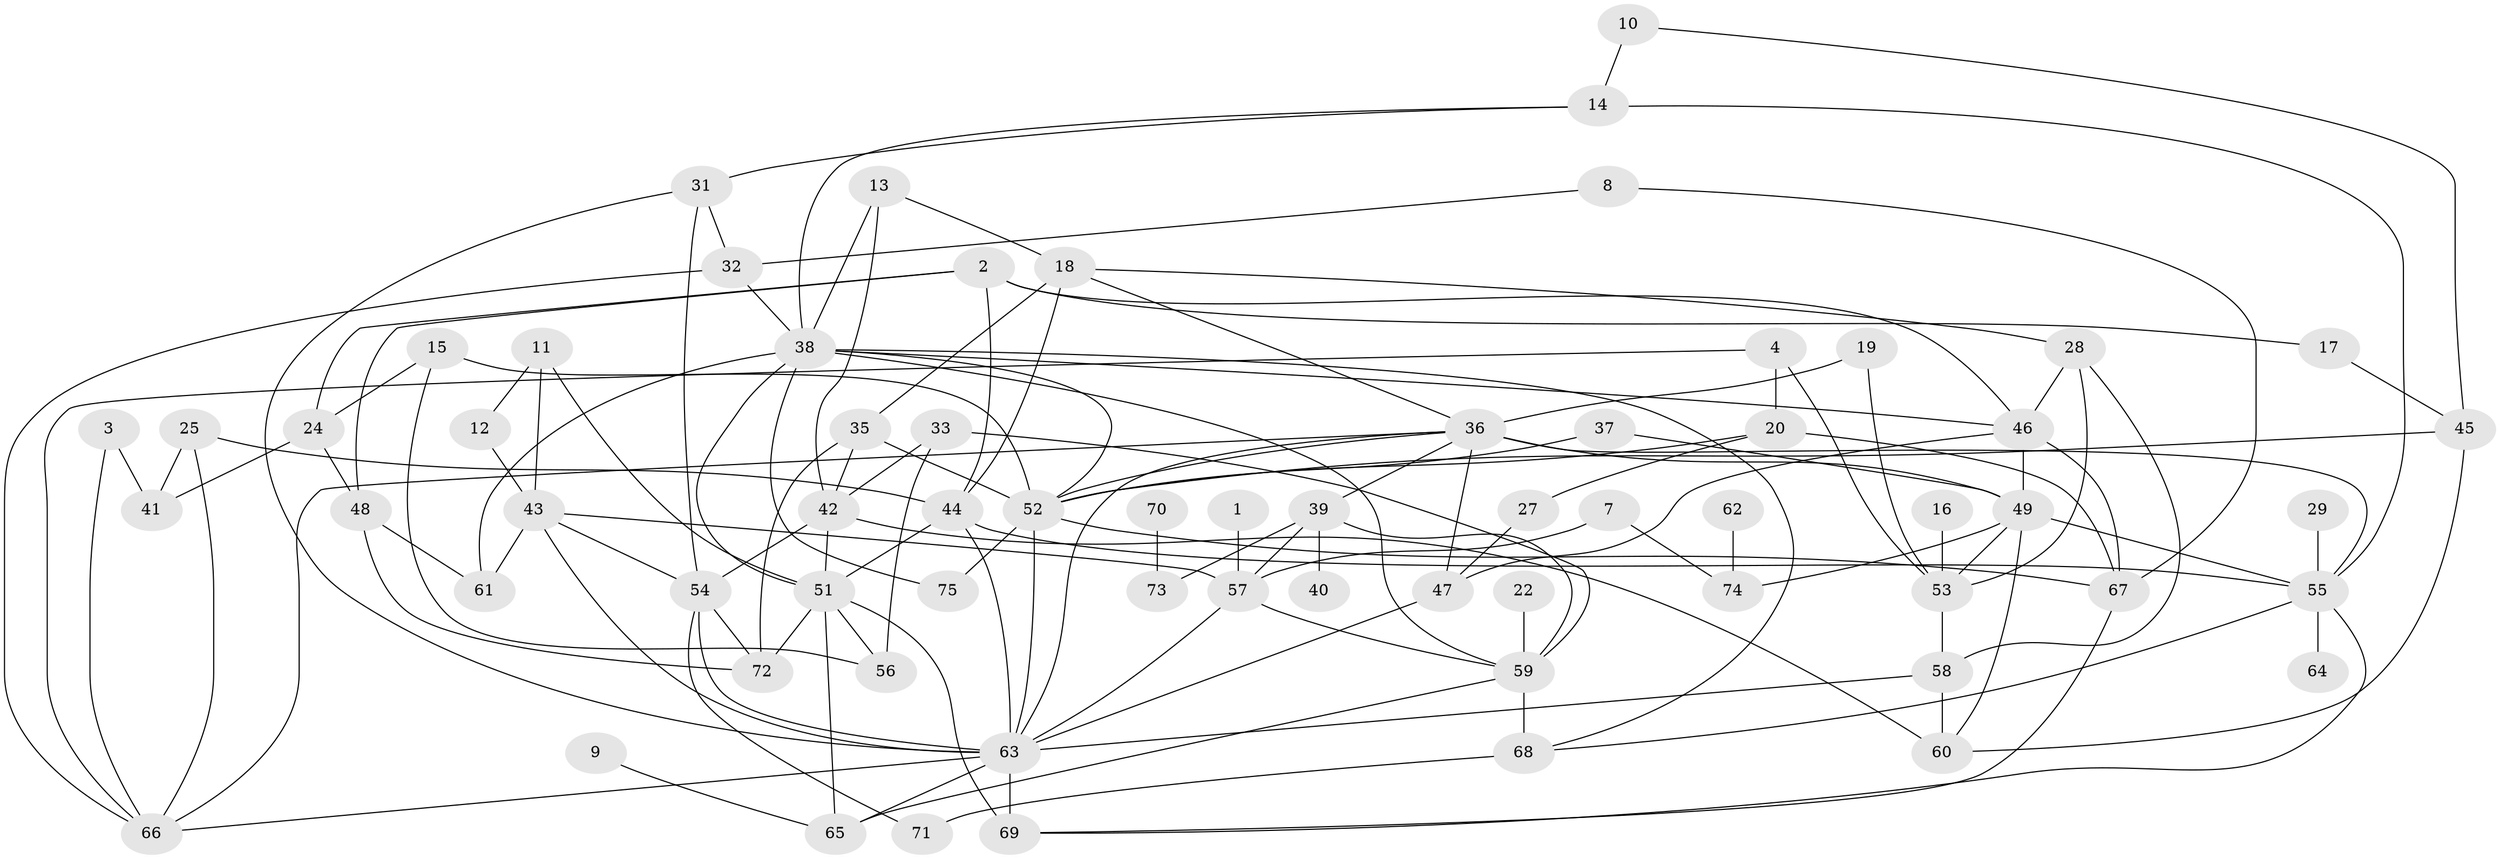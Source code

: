 // original degree distribution, {2: 0.2684563758389262, 1: 0.1342281879194631, 3: 0.2080536912751678, 7: 0.020134228187919462, 4: 0.2080536912751678, 6: 0.026845637583892617, 5: 0.08053691275167785, 0: 0.04697986577181208, 8: 0.006711409395973154}
// Generated by graph-tools (version 1.1) at 2025/25/03/09/25 03:25:18]
// undirected, 67 vertices, 133 edges
graph export_dot {
graph [start="1"]
  node [color=gray90,style=filled];
  1;
  2;
  3;
  4;
  7;
  8;
  9;
  10;
  11;
  12;
  13;
  14;
  15;
  16;
  17;
  18;
  19;
  20;
  22;
  24;
  25;
  27;
  28;
  29;
  31;
  32;
  33;
  35;
  36;
  37;
  38;
  39;
  40;
  41;
  42;
  43;
  44;
  45;
  46;
  47;
  48;
  49;
  51;
  52;
  53;
  54;
  55;
  56;
  57;
  58;
  59;
  60;
  61;
  62;
  63;
  64;
  65;
  66;
  67;
  68;
  69;
  70;
  71;
  72;
  73;
  74;
  75;
  1 -- 57 [weight=1.0];
  2 -- 17 [weight=1.0];
  2 -- 24 [weight=1.0];
  2 -- 44 [weight=1.0];
  2 -- 46 [weight=1.0];
  2 -- 48 [weight=1.0];
  3 -- 41 [weight=1.0];
  3 -- 66 [weight=1.0];
  4 -- 20 [weight=1.0];
  4 -- 53 [weight=1.0];
  4 -- 66 [weight=1.0];
  7 -- 57 [weight=1.0];
  7 -- 74 [weight=1.0];
  8 -- 32 [weight=1.0];
  8 -- 67 [weight=1.0];
  9 -- 65 [weight=1.0];
  10 -- 14 [weight=1.0];
  10 -- 45 [weight=1.0];
  11 -- 12 [weight=1.0];
  11 -- 43 [weight=1.0];
  11 -- 51 [weight=1.0];
  12 -- 43 [weight=1.0];
  13 -- 18 [weight=1.0];
  13 -- 38 [weight=1.0];
  13 -- 42 [weight=1.0];
  14 -- 31 [weight=1.0];
  14 -- 38 [weight=1.0];
  14 -- 55 [weight=1.0];
  15 -- 24 [weight=1.0];
  15 -- 52 [weight=1.0];
  15 -- 56 [weight=1.0];
  16 -- 53 [weight=1.0];
  17 -- 45 [weight=1.0];
  18 -- 28 [weight=1.0];
  18 -- 35 [weight=1.0];
  18 -- 36 [weight=1.0];
  18 -- 44 [weight=1.0];
  19 -- 36 [weight=1.0];
  19 -- 53 [weight=1.0];
  20 -- 27 [weight=1.0];
  20 -- 52 [weight=1.0];
  20 -- 67 [weight=1.0];
  22 -- 59 [weight=1.0];
  24 -- 41 [weight=1.0];
  24 -- 48 [weight=1.0];
  25 -- 41 [weight=1.0];
  25 -- 44 [weight=1.0];
  25 -- 66 [weight=1.0];
  27 -- 47 [weight=1.0];
  28 -- 46 [weight=1.0];
  28 -- 53 [weight=1.0];
  28 -- 58 [weight=1.0];
  29 -- 55 [weight=1.0];
  31 -- 32 [weight=1.0];
  31 -- 54 [weight=1.0];
  31 -- 63 [weight=1.0];
  32 -- 38 [weight=1.0];
  32 -- 66 [weight=1.0];
  33 -- 42 [weight=1.0];
  33 -- 56 [weight=1.0];
  33 -- 59 [weight=1.0];
  35 -- 42 [weight=1.0];
  35 -- 52 [weight=1.0];
  35 -- 72 [weight=1.0];
  36 -- 39 [weight=1.0];
  36 -- 47 [weight=1.0];
  36 -- 49 [weight=1.0];
  36 -- 52 [weight=1.0];
  36 -- 55 [weight=1.0];
  36 -- 63 [weight=1.0];
  36 -- 66 [weight=1.0];
  37 -- 49 [weight=1.0];
  37 -- 52 [weight=1.0];
  38 -- 46 [weight=1.0];
  38 -- 51 [weight=1.0];
  38 -- 52 [weight=1.0];
  38 -- 59 [weight=1.0];
  38 -- 61 [weight=1.0];
  38 -- 68 [weight=1.0];
  38 -- 75 [weight=1.0];
  39 -- 40 [weight=1.0];
  39 -- 57 [weight=1.0];
  39 -- 59 [weight=1.0];
  39 -- 73 [weight=1.0];
  42 -- 51 [weight=1.0];
  42 -- 54 [weight=1.0];
  42 -- 60 [weight=2.0];
  43 -- 54 [weight=1.0];
  43 -- 57 [weight=1.0];
  43 -- 61 [weight=1.0];
  43 -- 63 [weight=1.0];
  44 -- 51 [weight=1.0];
  44 -- 55 [weight=1.0];
  44 -- 63 [weight=1.0];
  45 -- 52 [weight=1.0];
  45 -- 60 [weight=1.0];
  46 -- 47 [weight=1.0];
  46 -- 49 [weight=1.0];
  46 -- 67 [weight=2.0];
  47 -- 63 [weight=1.0];
  48 -- 61 [weight=1.0];
  48 -- 72 [weight=1.0];
  49 -- 53 [weight=1.0];
  49 -- 55 [weight=1.0];
  49 -- 60 [weight=1.0];
  49 -- 74 [weight=1.0];
  51 -- 56 [weight=1.0];
  51 -- 65 [weight=1.0];
  51 -- 69 [weight=1.0];
  51 -- 72 [weight=1.0];
  52 -- 63 [weight=1.0];
  52 -- 67 [weight=1.0];
  52 -- 75 [weight=1.0];
  53 -- 58 [weight=1.0];
  54 -- 63 [weight=2.0];
  54 -- 71 [weight=1.0];
  54 -- 72 [weight=2.0];
  55 -- 64 [weight=1.0];
  55 -- 68 [weight=1.0];
  55 -- 69 [weight=1.0];
  57 -- 59 [weight=1.0];
  57 -- 63 [weight=1.0];
  58 -- 60 [weight=2.0];
  58 -- 63 [weight=1.0];
  59 -- 65 [weight=1.0];
  59 -- 68 [weight=2.0];
  62 -- 74 [weight=1.0];
  63 -- 65 [weight=1.0];
  63 -- 66 [weight=1.0];
  63 -- 69 [weight=2.0];
  67 -- 69 [weight=1.0];
  68 -- 71 [weight=1.0];
  70 -- 73 [weight=1.0];
}
